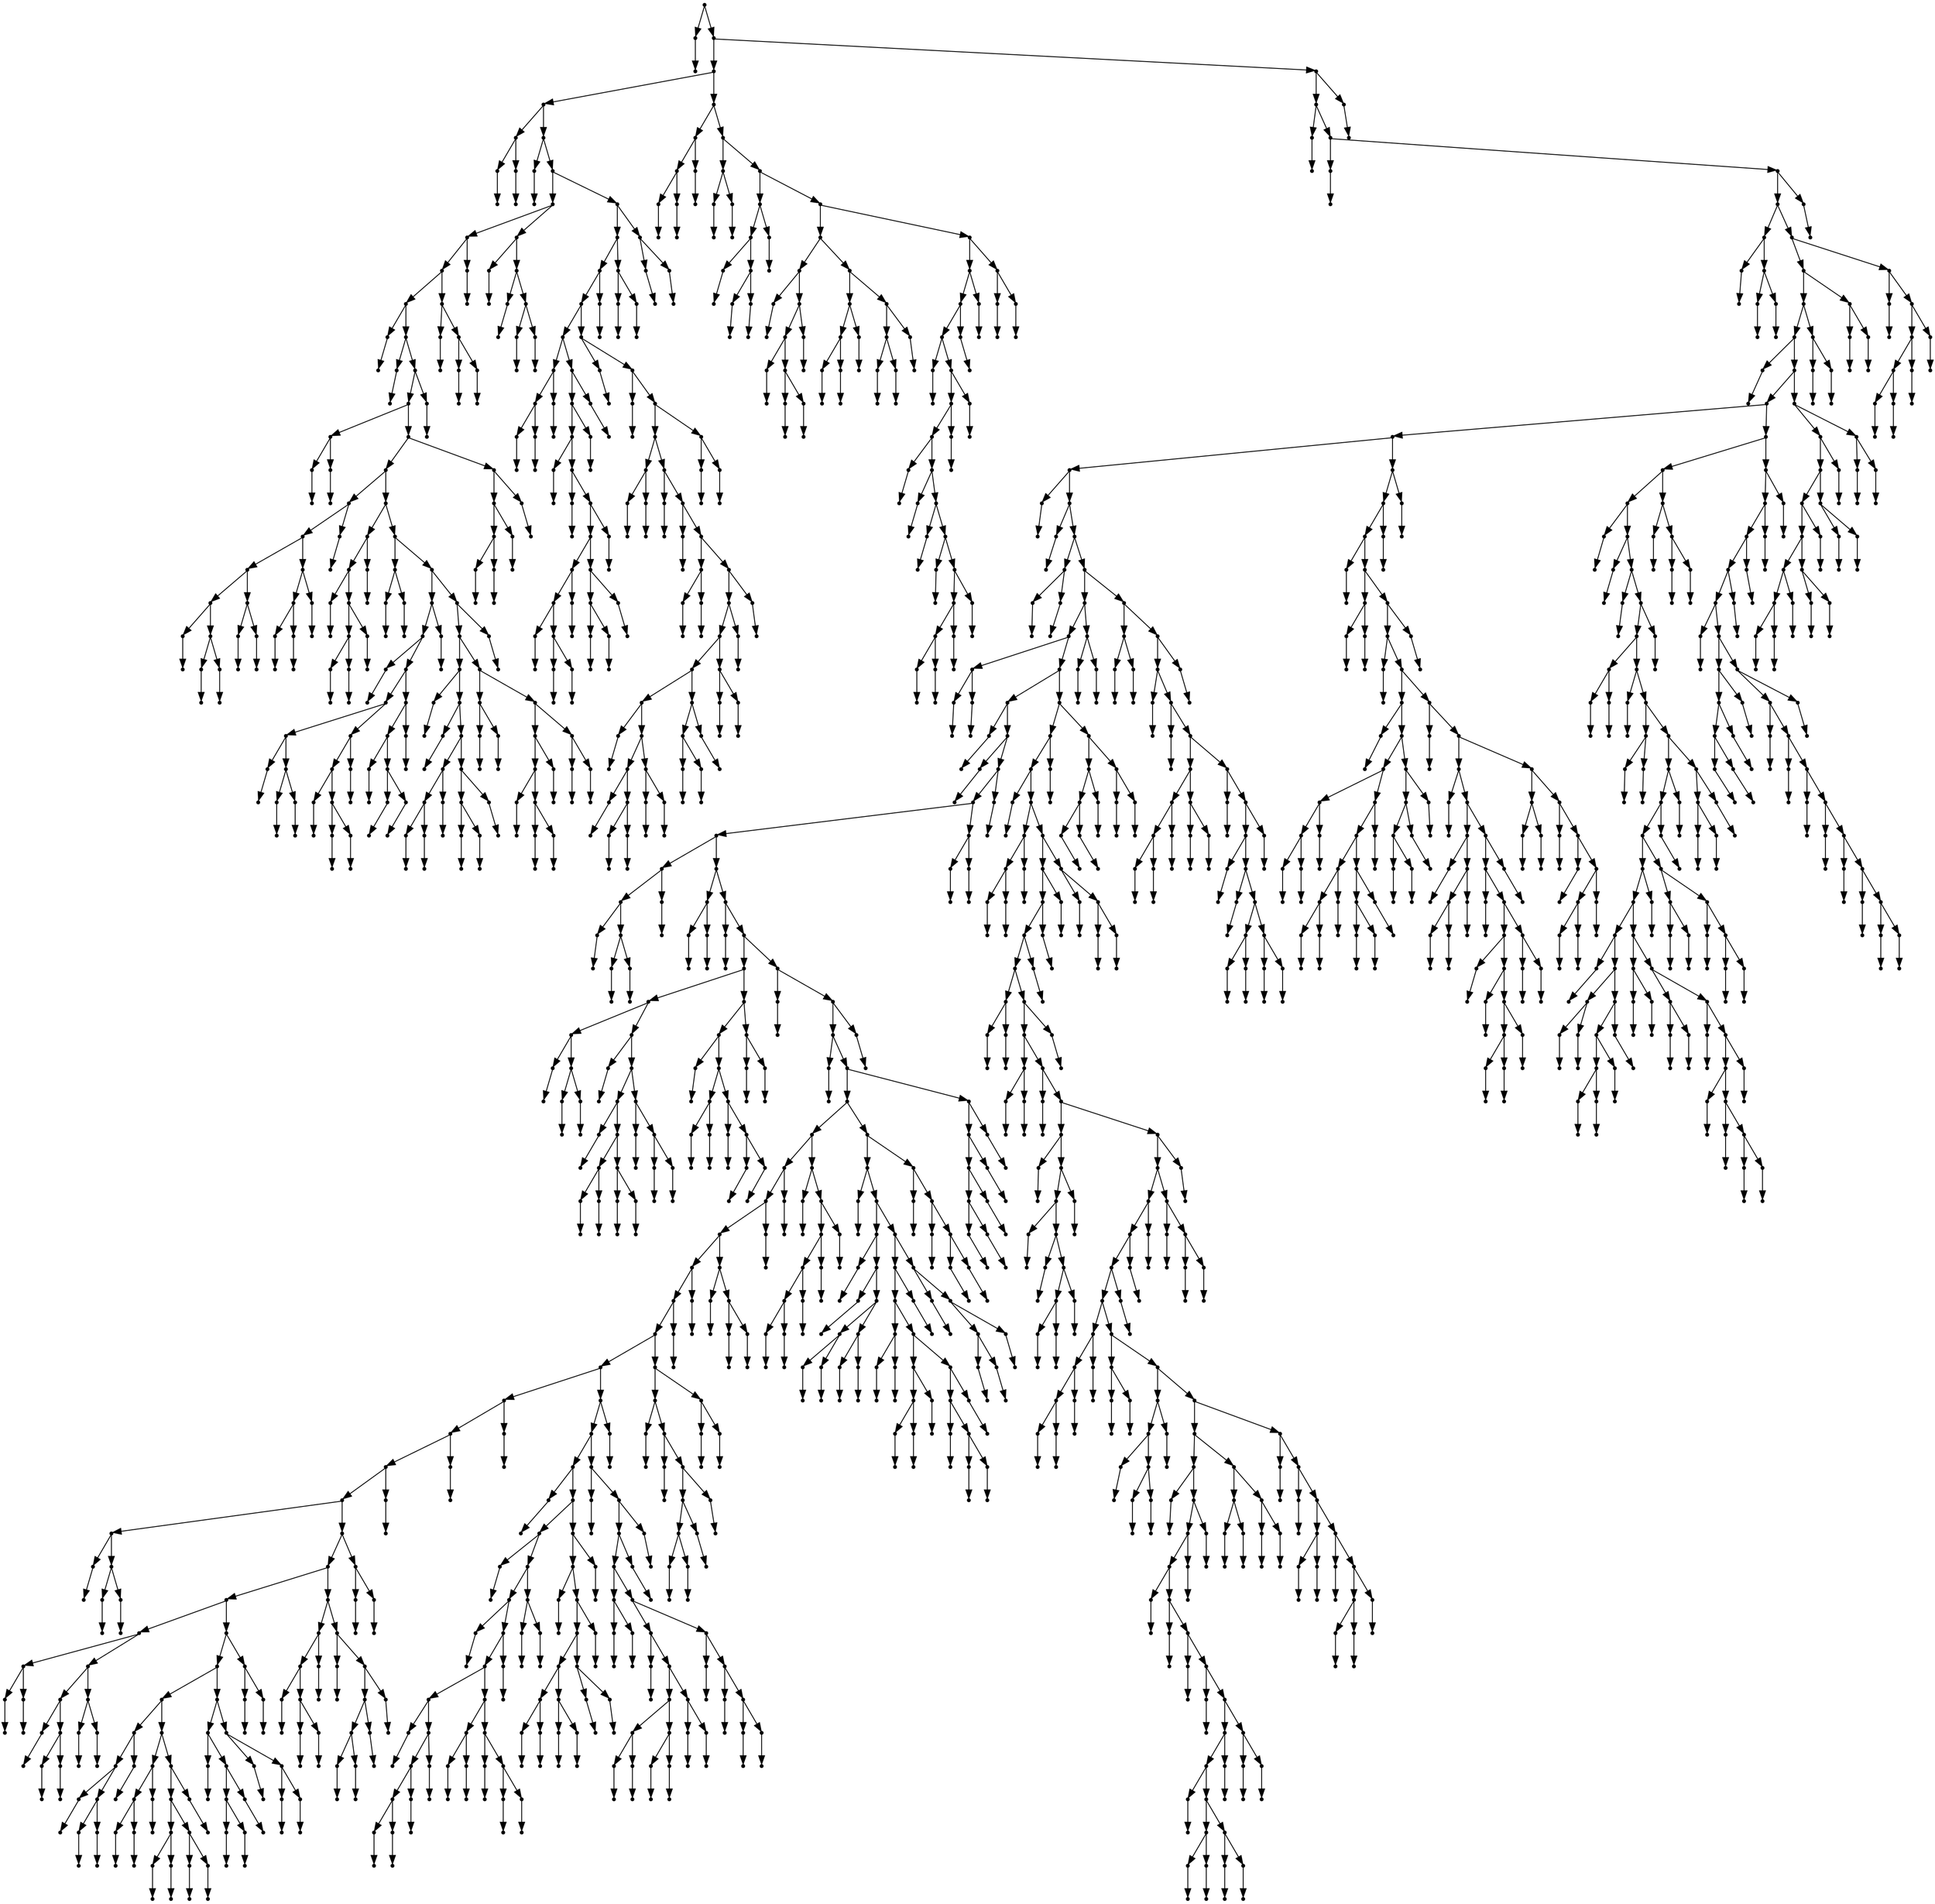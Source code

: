 digraph {
  1639 [shape=point];
  1 [shape=point];
  0 [shape=point];
  1638 [shape=point];
  432 [shape=point];
  327 [shape=point];
  6 [shape=point];
  3 [shape=point];
  2 [shape=point];
  5 [shape=point];
  4 [shape=point];
  326 [shape=point];
  8 [shape=point];
  7 [shape=point];
  325 [shape=point];
  196 [shape=point];
  184 [shape=point];
  181 [shape=point];
  172 [shape=point];
  10 [shape=point];
  9 [shape=point];
  171 [shape=point];
  12 [shape=point];
  11 [shape=point];
  170 [shape=point];
  167 [shape=point];
  17 [shape=point];
  14 [shape=point];
  13 [shape=point];
  16 [shape=point];
  15 [shape=point];
  166 [shape=point];
  154 [shape=point];
  43 [shape=point];
  40 [shape=point];
  31 [shape=point];
  25 [shape=point];
  19 [shape=point];
  18 [shape=point];
  24 [shape=point];
  21 [shape=point];
  20 [shape=point];
  23 [shape=point];
  22 [shape=point];
  30 [shape=point];
  27 [shape=point];
  26 [shape=point];
  29 [shape=point];
  28 [shape=point];
  39 [shape=point];
  36 [shape=point];
  33 [shape=point];
  32 [shape=point];
  35 [shape=point];
  34 [shape=point];
  38 [shape=point];
  37 [shape=point];
  42 [shape=point];
  41 [shape=point];
  153 [shape=point];
  57 [shape=point];
  54 [shape=point];
  45 [shape=point];
  44 [shape=point];
  53 [shape=point];
  50 [shape=point];
  47 [shape=point];
  46 [shape=point];
  49 [shape=point];
  48 [shape=point];
  52 [shape=point];
  51 [shape=point];
  56 [shape=point];
  55 [shape=point];
  152 [shape=point];
  62 [shape=point];
  59 [shape=point];
  58 [shape=point];
  61 [shape=point];
  60 [shape=point];
  151 [shape=point];
  100 [shape=point];
  97 [shape=point];
  64 [shape=point];
  63 [shape=point];
  96 [shape=point];
  84 [shape=point];
  72 [shape=point];
  66 [shape=point];
  65 [shape=point];
  71 [shape=point];
  68 [shape=point];
  67 [shape=point];
  70 [shape=point];
  69 [shape=point];
  83 [shape=point];
  80 [shape=point];
  74 [shape=point];
  73 [shape=point];
  79 [shape=point];
  76 [shape=point];
  75 [shape=point];
  78 [shape=point];
  77 [shape=point];
  82 [shape=point];
  81 [shape=point];
  95 [shape=point];
  92 [shape=point];
  86 [shape=point];
  85 [shape=point];
  91 [shape=point];
  88 [shape=point];
  87 [shape=point];
  90 [shape=point];
  89 [shape=point];
  94 [shape=point];
  93 [shape=point];
  99 [shape=point];
  98 [shape=point];
  150 [shape=point];
  147 [shape=point];
  123 [shape=point];
  102 [shape=point];
  101 [shape=point];
  122 [shape=point];
  104 [shape=point];
  103 [shape=point];
  121 [shape=point];
  112 [shape=point];
  109 [shape=point];
  106 [shape=point];
  105 [shape=point];
  108 [shape=point];
  107 [shape=point];
  111 [shape=point];
  110 [shape=point];
  120 [shape=point];
  117 [shape=point];
  114 [shape=point];
  113 [shape=point];
  116 [shape=point];
  115 [shape=point];
  119 [shape=point];
  118 [shape=point];
  146 [shape=point];
  128 [shape=point];
  125 [shape=point];
  124 [shape=point];
  127 [shape=point];
  126 [shape=point];
  145 [shape=point];
  139 [shape=point];
  136 [shape=point];
  130 [shape=point];
  129 [shape=point];
  135 [shape=point];
  132 [shape=point];
  131 [shape=point];
  134 [shape=point];
  133 [shape=point];
  138 [shape=point];
  137 [shape=point];
  144 [shape=point];
  141 [shape=point];
  140 [shape=point];
  143 [shape=point];
  142 [shape=point];
  149 [shape=point];
  148 [shape=point];
  165 [shape=point];
  162 [shape=point];
  159 [shape=point];
  156 [shape=point];
  155 [shape=point];
  158 [shape=point];
  157 [shape=point];
  161 [shape=point];
  160 [shape=point];
  164 [shape=point];
  163 [shape=point];
  169 [shape=point];
  168 [shape=point];
  180 [shape=point];
  174 [shape=point];
  173 [shape=point];
  179 [shape=point];
  176 [shape=point];
  175 [shape=point];
  178 [shape=point];
  177 [shape=point];
  183 [shape=point];
  182 [shape=point];
  195 [shape=point];
  186 [shape=point];
  185 [shape=point];
  194 [shape=point];
  188 [shape=point];
  187 [shape=point];
  193 [shape=point];
  190 [shape=point];
  189 [shape=point];
  192 [shape=point];
  191 [shape=point];
  324 [shape=point];
  318 [shape=point];
  312 [shape=point];
  309 [shape=point];
  240 [shape=point];
  204 [shape=point];
  201 [shape=point];
  198 [shape=point];
  197 [shape=point];
  200 [shape=point];
  199 [shape=point];
  203 [shape=point];
  202 [shape=point];
  239 [shape=point];
  236 [shape=point];
  233 [shape=point];
  206 [shape=point];
  205 [shape=point];
  232 [shape=point];
  208 [shape=point];
  207 [shape=point];
  231 [shape=point];
  228 [shape=point];
  219 [shape=point];
  216 [shape=point];
  210 [shape=point];
  209 [shape=point];
  215 [shape=point];
  212 [shape=point];
  211 [shape=point];
  214 [shape=point];
  213 [shape=point];
  218 [shape=point];
  217 [shape=point];
  227 [shape=point];
  224 [shape=point];
  221 [shape=point];
  220 [shape=point];
  223 [shape=point];
  222 [shape=point];
  226 [shape=point];
  225 [shape=point];
  230 [shape=point];
  229 [shape=point];
  235 [shape=point];
  234 [shape=point];
  238 [shape=point];
  237 [shape=point];
  308 [shape=point];
  242 [shape=point];
  241 [shape=point];
  307 [shape=point];
  244 [shape=point];
  243 [shape=point];
  306 [shape=point];
  300 [shape=point];
  249 [shape=point];
  246 [shape=point];
  245 [shape=point];
  248 [shape=point];
  247 [shape=point];
  299 [shape=point];
  251 [shape=point];
  250 [shape=point];
  298 [shape=point];
  253 [shape=point];
  252 [shape=point];
  297 [shape=point];
  258 [shape=point];
  255 [shape=point];
  254 [shape=point];
  257 [shape=point];
  256 [shape=point];
  296 [shape=point];
  293 [shape=point];
  290 [shape=point];
  284 [shape=point];
  275 [shape=point];
  260 [shape=point];
  259 [shape=point];
  274 [shape=point];
  268 [shape=point];
  262 [shape=point];
  261 [shape=point];
  267 [shape=point];
  264 [shape=point];
  263 [shape=point];
  266 [shape=point];
  265 [shape=point];
  273 [shape=point];
  270 [shape=point];
  269 [shape=point];
  272 [shape=point];
  271 [shape=point];
  283 [shape=point];
  280 [shape=point];
  277 [shape=point];
  276 [shape=point];
  279 [shape=point];
  278 [shape=point];
  282 [shape=point];
  281 [shape=point];
  289 [shape=point];
  286 [shape=point];
  285 [shape=point];
  288 [shape=point];
  287 [shape=point];
  292 [shape=point];
  291 [shape=point];
  295 [shape=point];
  294 [shape=point];
  305 [shape=point];
  302 [shape=point];
  301 [shape=point];
  304 [shape=point];
  303 [shape=point];
  311 [shape=point];
  310 [shape=point];
  317 [shape=point];
  314 [shape=point];
  313 [shape=point];
  316 [shape=point];
  315 [shape=point];
  323 [shape=point];
  320 [shape=point];
  319 [shape=point];
  322 [shape=point];
  321 [shape=point];
  431 [shape=point];
  335 [shape=point];
  332 [shape=point];
  329 [shape=point];
  328 [shape=point];
  331 [shape=point];
  330 [shape=point];
  334 [shape=point];
  333 [shape=point];
  430 [shape=point];
  340 [shape=point];
  337 [shape=point];
  336 [shape=point];
  339 [shape=point];
  338 [shape=point];
  429 [shape=point];
  351 [shape=point];
  348 [shape=point];
  342 [shape=point];
  341 [shape=point];
  347 [shape=point];
  344 [shape=point];
  343 [shape=point];
  346 [shape=point];
  345 [shape=point];
  350 [shape=point];
  349 [shape=point];
  428 [shape=point];
  383 [shape=point];
  365 [shape=point];
  353 [shape=point];
  352 [shape=point];
  364 [shape=point];
  361 [shape=point];
  355 [shape=point];
  354 [shape=point];
  360 [shape=point];
  357 [shape=point];
  356 [shape=point];
  359 [shape=point];
  358 [shape=point];
  363 [shape=point];
  362 [shape=point];
  382 [shape=point];
  373 [shape=point];
  370 [shape=point];
  367 [shape=point];
  366 [shape=point];
  369 [shape=point];
  368 [shape=point];
  372 [shape=point];
  371 [shape=point];
  381 [shape=point];
  378 [shape=point];
  375 [shape=point];
  374 [shape=point];
  377 [shape=point];
  376 [shape=point];
  380 [shape=point];
  379 [shape=point];
  427 [shape=point];
  421 [shape=point];
  418 [shape=point];
  415 [shape=point];
  385 [shape=point];
  384 [shape=point];
  414 [shape=point];
  411 [shape=point];
  408 [shape=point];
  387 [shape=point];
  386 [shape=point];
  407 [shape=point];
  389 [shape=point];
  388 [shape=point];
  406 [shape=point];
  391 [shape=point];
  390 [shape=point];
  405 [shape=point];
  393 [shape=point];
  392 [shape=point];
  404 [shape=point];
  401 [shape=point];
  398 [shape=point];
  395 [shape=point];
  394 [shape=point];
  397 [shape=point];
  396 [shape=point];
  400 [shape=point];
  399 [shape=point];
  403 [shape=point];
  402 [shape=point];
  410 [shape=point];
  409 [shape=point];
  413 [shape=point];
  412 [shape=point];
  417 [shape=point];
  416 [shape=point];
  420 [shape=point];
  419 [shape=point];
  426 [shape=point];
  423 [shape=point];
  422 [shape=point];
  425 [shape=point];
  424 [shape=point];
  1637 [shape=point];
  1634 [shape=point];
  434 [shape=point];
  433 [shape=point];
  1633 [shape=point];
  436 [shape=point];
  435 [shape=point];
  1632 [shape=point];
  1629 [shape=point];
  444 [shape=point];
  438 [shape=point];
  437 [shape=point];
  443 [shape=point];
  440 [shape=point];
  439 [shape=point];
  442 [shape=point];
  441 [shape=point];
  1628 [shape=point];
  1613 [shape=point];
  1607 [shape=point];
  1601 [shape=point];
  446 [shape=point];
  445 [shape=point];
  1600 [shape=point];
  1567 [shape=point];
  1393 [shape=point];
  1261 [shape=point];
  448 [shape=point];
  447 [shape=point];
  1260 [shape=point];
  450 [shape=point];
  449 [shape=point];
  1259 [shape=point];
  455 [shape=point];
  452 [shape=point];
  451 [shape=point];
  454 [shape=point];
  453 [shape=point];
  1258 [shape=point];
  1204 [shape=point];
  1198 [shape=point];
  460 [shape=point];
  457 [shape=point];
  456 [shape=point];
  459 [shape=point];
  458 [shape=point];
  1197 [shape=point];
  978 [shape=point];
  462 [shape=point];
  461 [shape=point];
  977 [shape=point];
  464 [shape=point];
  463 [shape=point];
  976 [shape=point];
  973 [shape=point];
  967 [shape=point];
  475 [shape=point];
  472 [shape=point];
  466 [shape=point];
  465 [shape=point];
  471 [shape=point];
  468 [shape=point];
  467 [shape=point];
  470 [shape=point];
  469 [shape=point];
  474 [shape=point];
  473 [shape=point];
  966 [shape=point];
  480 [shape=point];
  477 [shape=point];
  476 [shape=point];
  479 [shape=point];
  478 [shape=point];
  965 [shape=point];
  482 [shape=point];
  481 [shape=point];
  964 [shape=point];
  541 [shape=point];
  517 [shape=point];
  490 [shape=point];
  484 [shape=point];
  483 [shape=point];
  489 [shape=point];
  486 [shape=point];
  485 [shape=point];
  488 [shape=point];
  487 [shape=point];
  516 [shape=point];
  492 [shape=point];
  491 [shape=point];
  515 [shape=point];
  506 [shape=point];
  494 [shape=point];
  493 [shape=point];
  505 [shape=point];
  499 [shape=point];
  496 [shape=point];
  495 [shape=point];
  498 [shape=point];
  497 [shape=point];
  504 [shape=point];
  501 [shape=point];
  500 [shape=point];
  503 [shape=point];
  502 [shape=point];
  514 [shape=point];
  508 [shape=point];
  507 [shape=point];
  513 [shape=point];
  510 [shape=point];
  509 [shape=point];
  512 [shape=point];
  511 [shape=point];
  540 [shape=point];
  534 [shape=point];
  519 [shape=point];
  518 [shape=point];
  533 [shape=point];
  524 [shape=point];
  521 [shape=point];
  520 [shape=point];
  523 [shape=point];
  522 [shape=point];
  532 [shape=point];
  526 [shape=point];
  525 [shape=point];
  531 [shape=point];
  528 [shape=point];
  527 [shape=point];
  530 [shape=point];
  529 [shape=point];
  539 [shape=point];
  536 [shape=point];
  535 [shape=point];
  538 [shape=point];
  537 [shape=point];
  963 [shape=point];
  543 [shape=point];
  542 [shape=point];
  962 [shape=point];
  959 [shape=point];
  545 [shape=point];
  544 [shape=point];
  958 [shape=point];
  943 [shape=point];
  868 [shape=point];
  850 [shape=point];
  847 [shape=point];
  844 [shape=point];
  835 [shape=point];
  832 [shape=point];
  829 [shape=point];
  805 [shape=point];
  679 [shape=point];
  676 [shape=point];
  673 [shape=point];
  670 [shape=point];
  553 [shape=point];
  547 [shape=point];
  546 [shape=point];
  552 [shape=point];
  549 [shape=point];
  548 [shape=point];
  551 [shape=point];
  550 [shape=point];
  669 [shape=point];
  663 [shape=point];
  636 [shape=point];
  573 [shape=point];
  558 [shape=point];
  555 [shape=point];
  554 [shape=point];
  557 [shape=point];
  556 [shape=point];
  572 [shape=point];
  566 [shape=point];
  560 [shape=point];
  559 [shape=point];
  565 [shape=point];
  562 [shape=point];
  561 [shape=point];
  564 [shape=point];
  563 [shape=point];
  571 [shape=point];
  568 [shape=point];
  567 [shape=point];
  570 [shape=point];
  569 [shape=point];
  635 [shape=point];
  629 [shape=point];
  608 [shape=point];
  584 [shape=point];
  581 [shape=point];
  575 [shape=point];
  574 [shape=point];
  580 [shape=point];
  577 [shape=point];
  576 [shape=point];
  579 [shape=point];
  578 [shape=point];
  583 [shape=point];
  582 [shape=point];
  607 [shape=point];
  592 [shape=point];
  589 [shape=point];
  586 [shape=point];
  585 [shape=point];
  588 [shape=point];
  587 [shape=point];
  591 [shape=point];
  590 [shape=point];
  606 [shape=point];
  603 [shape=point];
  597 [shape=point];
  594 [shape=point];
  593 [shape=point];
  596 [shape=point];
  595 [shape=point];
  602 [shape=point];
  599 [shape=point];
  598 [shape=point];
  601 [shape=point];
  600 [shape=point];
  605 [shape=point];
  604 [shape=point];
  628 [shape=point];
  619 [shape=point];
  610 [shape=point];
  609 [shape=point];
  618 [shape=point];
  615 [shape=point];
  612 [shape=point];
  611 [shape=point];
  614 [shape=point];
  613 [shape=point];
  617 [shape=point];
  616 [shape=point];
  627 [shape=point];
  621 [shape=point];
  620 [shape=point];
  626 [shape=point];
  623 [shape=point];
  622 [shape=point];
  625 [shape=point];
  624 [shape=point];
  634 [shape=point];
  631 [shape=point];
  630 [shape=point];
  633 [shape=point];
  632 [shape=point];
  662 [shape=point];
  647 [shape=point];
  644 [shape=point];
  638 [shape=point];
  637 [shape=point];
  643 [shape=point];
  640 [shape=point];
  639 [shape=point];
  642 [shape=point];
  641 [shape=point];
  646 [shape=point];
  645 [shape=point];
  661 [shape=point];
  649 [shape=point];
  648 [shape=point];
  660 [shape=point];
  657 [shape=point];
  654 [shape=point];
  651 [shape=point];
  650 [shape=point];
  653 [shape=point];
  652 [shape=point];
  656 [shape=point];
  655 [shape=point];
  659 [shape=point];
  658 [shape=point];
  668 [shape=point];
  665 [shape=point];
  664 [shape=point];
  667 [shape=point];
  666 [shape=point];
  672 [shape=point];
  671 [shape=point];
  675 [shape=point];
  674 [shape=point];
  678 [shape=point];
  677 [shape=point];
  804 [shape=point];
  801 [shape=point];
  753 [shape=point];
  681 [shape=point];
  680 [shape=point];
  752 [shape=point];
  725 [shape=point];
  683 [shape=point];
  682 [shape=point];
  724 [shape=point];
  718 [shape=point];
  685 [shape=point];
  684 [shape=point];
  717 [shape=point];
  714 [shape=point];
  699 [shape=point];
  687 [shape=point];
  686 [shape=point];
  698 [shape=point];
  695 [shape=point];
  692 [shape=point];
  689 [shape=point];
  688 [shape=point];
  691 [shape=point];
  690 [shape=point];
  694 [shape=point];
  693 [shape=point];
  697 [shape=point];
  696 [shape=point];
  713 [shape=point];
  704 [shape=point];
  701 [shape=point];
  700 [shape=point];
  703 [shape=point];
  702 [shape=point];
  712 [shape=point];
  706 [shape=point];
  705 [shape=point];
  711 [shape=point];
  708 [shape=point];
  707 [shape=point];
  710 [shape=point];
  709 [shape=point];
  716 [shape=point];
  715 [shape=point];
  723 [shape=point];
  720 [shape=point];
  719 [shape=point];
  722 [shape=point];
  721 [shape=point];
  751 [shape=point];
  748 [shape=point];
  727 [shape=point];
  726 [shape=point];
  747 [shape=point];
  744 [shape=point];
  738 [shape=point];
  732 [shape=point];
  729 [shape=point];
  728 [shape=point];
  731 [shape=point];
  730 [shape=point];
  737 [shape=point];
  734 [shape=point];
  733 [shape=point];
  736 [shape=point];
  735 [shape=point];
  743 [shape=point];
  740 [shape=point];
  739 [shape=point];
  742 [shape=point];
  741 [shape=point];
  746 [shape=point];
  745 [shape=point];
  750 [shape=point];
  749 [shape=point];
  800 [shape=point];
  755 [shape=point];
  754 [shape=point];
  799 [shape=point];
  796 [shape=point];
  793 [shape=point];
  760 [shape=point];
  757 [shape=point];
  756 [shape=point];
  759 [shape=point];
  758 [shape=point];
  792 [shape=point];
  780 [shape=point];
  762 [shape=point];
  761 [shape=point];
  779 [shape=point];
  773 [shape=point];
  767 [shape=point];
  764 [shape=point];
  763 [shape=point];
  766 [shape=point];
  765 [shape=point];
  772 [shape=point];
  769 [shape=point];
  768 [shape=point];
  771 [shape=point];
  770 [shape=point];
  778 [shape=point];
  775 [shape=point];
  774 [shape=point];
  777 [shape=point];
  776 [shape=point];
  791 [shape=point];
  782 [shape=point];
  781 [shape=point];
  790 [shape=point];
  784 [shape=point];
  783 [shape=point];
  789 [shape=point];
  786 [shape=point];
  785 [shape=point];
  788 [shape=point];
  787 [shape=point];
  795 [shape=point];
  794 [shape=point];
  798 [shape=point];
  797 [shape=point];
  803 [shape=point];
  802 [shape=point];
  828 [shape=point];
  822 [shape=point];
  807 [shape=point];
  806 [shape=point];
  821 [shape=point];
  809 [shape=point];
  808 [shape=point];
  820 [shape=point];
  817 [shape=point];
  814 [shape=point];
  811 [shape=point];
  810 [shape=point];
  813 [shape=point];
  812 [shape=point];
  816 [shape=point];
  815 [shape=point];
  819 [shape=point];
  818 [shape=point];
  827 [shape=point];
  824 [shape=point];
  823 [shape=point];
  826 [shape=point];
  825 [shape=point];
  831 [shape=point];
  830 [shape=point];
  834 [shape=point];
  833 [shape=point];
  843 [shape=point];
  837 [shape=point];
  836 [shape=point];
  842 [shape=point];
  839 [shape=point];
  838 [shape=point];
  841 [shape=point];
  840 [shape=point];
  846 [shape=point];
  845 [shape=point];
  849 [shape=point];
  848 [shape=point];
  867 [shape=point];
  852 [shape=point];
  851 [shape=point];
  866 [shape=point];
  863 [shape=point];
  860 [shape=point];
  857 [shape=point];
  854 [shape=point];
  853 [shape=point];
  856 [shape=point];
  855 [shape=point];
  859 [shape=point];
  858 [shape=point];
  862 [shape=point];
  861 [shape=point];
  865 [shape=point];
  864 [shape=point];
  942 [shape=point];
  930 [shape=point];
  870 [shape=point];
  869 [shape=point];
  929 [shape=point];
  887 [shape=point];
  872 [shape=point];
  871 [shape=point];
  886 [shape=point];
  874 [shape=point];
  873 [shape=point];
  885 [shape=point];
  879 [shape=point];
  876 [shape=point];
  875 [shape=point];
  878 [shape=point];
  877 [shape=point];
  884 [shape=point];
  881 [shape=point];
  880 [shape=point];
  883 [shape=point];
  882 [shape=point];
  928 [shape=point];
  916 [shape=point];
  913 [shape=point];
  892 [shape=point];
  889 [shape=point];
  888 [shape=point];
  891 [shape=point];
  890 [shape=point];
  912 [shape=point];
  900 [shape=point];
  897 [shape=point];
  894 [shape=point];
  893 [shape=point];
  896 [shape=point];
  895 [shape=point];
  899 [shape=point];
  898 [shape=point];
  911 [shape=point];
  908 [shape=point];
  902 [shape=point];
  901 [shape=point];
  907 [shape=point];
  904 [shape=point];
  903 [shape=point];
  906 [shape=point];
  905 [shape=point];
  910 [shape=point];
  909 [shape=point];
  915 [shape=point];
  914 [shape=point];
  927 [shape=point];
  918 [shape=point];
  917 [shape=point];
  926 [shape=point];
  923 [shape=point];
  920 [shape=point];
  919 [shape=point];
  922 [shape=point];
  921 [shape=point];
  925 [shape=point];
  924 [shape=point];
  941 [shape=point];
  932 [shape=point];
  931 [shape=point];
  940 [shape=point];
  934 [shape=point];
  933 [shape=point];
  939 [shape=point];
  936 [shape=point];
  935 [shape=point];
  938 [shape=point];
  937 [shape=point];
  957 [shape=point];
  954 [shape=point];
  951 [shape=point];
  948 [shape=point];
  945 [shape=point];
  944 [shape=point];
  947 [shape=point];
  946 [shape=point];
  950 [shape=point];
  949 [shape=point];
  953 [shape=point];
  952 [shape=point];
  956 [shape=point];
  955 [shape=point];
  961 [shape=point];
  960 [shape=point];
  972 [shape=point];
  969 [shape=point];
  968 [shape=point];
  971 [shape=point];
  970 [shape=point];
  975 [shape=point];
  974 [shape=point];
  1196 [shape=point];
  1181 [shape=point];
  1178 [shape=point];
  980 [shape=point];
  979 [shape=point];
  1177 [shape=point];
  988 [shape=point];
  985 [shape=point];
  982 [shape=point];
  981 [shape=point];
  984 [shape=point];
  983 [shape=point];
  987 [shape=point];
  986 [shape=point];
  1176 [shape=point];
  1167 [shape=point];
  1164 [shape=point];
  1161 [shape=point];
  1158 [shape=point];
  993 [shape=point];
  990 [shape=point];
  989 [shape=point];
  992 [shape=point];
  991 [shape=point];
  1157 [shape=point];
  1154 [shape=point];
  998 [shape=point];
  995 [shape=point];
  994 [shape=point];
  997 [shape=point];
  996 [shape=point];
  1153 [shape=point];
  1000 [shape=point];
  999 [shape=point];
  1152 [shape=point];
  1020 [shape=point];
  1002 [shape=point];
  1001 [shape=point];
  1019 [shape=point];
  1016 [shape=point];
  1004 [shape=point];
  1003 [shape=point];
  1015 [shape=point];
  1006 [shape=point];
  1005 [shape=point];
  1014 [shape=point];
  1011 [shape=point];
  1008 [shape=point];
  1007 [shape=point];
  1010 [shape=point];
  1009 [shape=point];
  1013 [shape=point];
  1012 [shape=point];
  1018 [shape=point];
  1017 [shape=point];
  1151 [shape=point];
  1148 [shape=point];
  1139 [shape=point];
  1136 [shape=point];
  1133 [shape=point];
  1130 [shape=point];
  1031 [shape=point];
  1028 [shape=point];
  1025 [shape=point];
  1022 [shape=point];
  1021 [shape=point];
  1024 [shape=point];
  1023 [shape=point];
  1027 [shape=point];
  1026 [shape=point];
  1030 [shape=point];
  1029 [shape=point];
  1129 [shape=point];
  1036 [shape=point];
  1033 [shape=point];
  1032 [shape=point];
  1035 [shape=point];
  1034 [shape=point];
  1128 [shape=point];
  1047 [shape=point];
  1044 [shape=point];
  1038 [shape=point];
  1037 [shape=point];
  1043 [shape=point];
  1040 [shape=point];
  1039 [shape=point];
  1042 [shape=point];
  1041 [shape=point];
  1046 [shape=point];
  1045 [shape=point];
  1127 [shape=point];
  1103 [shape=point];
  1091 [shape=point];
  1049 [shape=point];
  1048 [shape=point];
  1090 [shape=point];
  1087 [shape=point];
  1084 [shape=point];
  1051 [shape=point];
  1050 [shape=point];
  1083 [shape=point];
  1053 [shape=point];
  1052 [shape=point];
  1082 [shape=point];
  1055 [shape=point];
  1054 [shape=point];
  1081 [shape=point];
  1057 [shape=point];
  1056 [shape=point];
  1080 [shape=point];
  1074 [shape=point];
  1071 [shape=point];
  1059 [shape=point];
  1058 [shape=point];
  1070 [shape=point];
  1064 [shape=point];
  1061 [shape=point];
  1060 [shape=point];
  1063 [shape=point];
  1062 [shape=point];
  1069 [shape=point];
  1066 [shape=point];
  1065 [shape=point];
  1068 [shape=point];
  1067 [shape=point];
  1073 [shape=point];
  1072 [shape=point];
  1079 [shape=point];
  1076 [shape=point];
  1075 [shape=point];
  1078 [shape=point];
  1077 [shape=point];
  1086 [shape=point];
  1085 [shape=point];
  1089 [shape=point];
  1088 [shape=point];
  1102 [shape=point];
  1096 [shape=point];
  1093 [shape=point];
  1092 [shape=point];
  1095 [shape=point];
  1094 [shape=point];
  1101 [shape=point];
  1098 [shape=point];
  1097 [shape=point];
  1100 [shape=point];
  1099 [shape=point];
  1126 [shape=point];
  1105 [shape=point];
  1104 [shape=point];
  1125 [shape=point];
  1107 [shape=point];
  1106 [shape=point];
  1124 [shape=point];
  1112 [shape=point];
  1109 [shape=point];
  1108 [shape=point];
  1111 [shape=point];
  1110 [shape=point];
  1123 [shape=point];
  1114 [shape=point];
  1113 [shape=point];
  1122 [shape=point];
  1119 [shape=point];
  1116 [shape=point];
  1115 [shape=point];
  1118 [shape=point];
  1117 [shape=point];
  1121 [shape=point];
  1120 [shape=point];
  1132 [shape=point];
  1131 [shape=point];
  1135 [shape=point];
  1134 [shape=point];
  1138 [shape=point];
  1137 [shape=point];
  1147 [shape=point];
  1141 [shape=point];
  1140 [shape=point];
  1146 [shape=point];
  1143 [shape=point];
  1142 [shape=point];
  1145 [shape=point];
  1144 [shape=point];
  1150 [shape=point];
  1149 [shape=point];
  1156 [shape=point];
  1155 [shape=point];
  1160 [shape=point];
  1159 [shape=point];
  1163 [shape=point];
  1162 [shape=point];
  1166 [shape=point];
  1165 [shape=point];
  1175 [shape=point];
  1169 [shape=point];
  1168 [shape=point];
  1174 [shape=point];
  1171 [shape=point];
  1170 [shape=point];
  1173 [shape=point];
  1172 [shape=point];
  1180 [shape=point];
  1179 [shape=point];
  1195 [shape=point];
  1189 [shape=point];
  1186 [shape=point];
  1183 [shape=point];
  1182 [shape=point];
  1185 [shape=point];
  1184 [shape=point];
  1188 [shape=point];
  1187 [shape=point];
  1194 [shape=point];
  1191 [shape=point];
  1190 [shape=point];
  1193 [shape=point];
  1192 [shape=point];
  1203 [shape=point];
  1200 [shape=point];
  1199 [shape=point];
  1202 [shape=point];
  1201 [shape=point];
  1257 [shape=point];
  1209 [shape=point];
  1206 [shape=point];
  1205 [shape=point];
  1208 [shape=point];
  1207 [shape=point];
  1256 [shape=point];
  1253 [shape=point];
  1211 [shape=point];
  1210 [shape=point];
  1252 [shape=point];
  1213 [shape=point];
  1212 [shape=point];
  1251 [shape=point];
  1227 [shape=point];
  1221 [shape=point];
  1218 [shape=point];
  1215 [shape=point];
  1214 [shape=point];
  1217 [shape=point];
  1216 [shape=point];
  1220 [shape=point];
  1219 [shape=point];
  1226 [shape=point];
  1223 [shape=point];
  1222 [shape=point];
  1225 [shape=point];
  1224 [shape=point];
  1250 [shape=point];
  1229 [shape=point];
  1228 [shape=point];
  1249 [shape=point];
  1246 [shape=point];
  1231 [shape=point];
  1230 [shape=point];
  1245 [shape=point];
  1233 [shape=point];
  1232 [shape=point];
  1244 [shape=point];
  1238 [shape=point];
  1235 [shape=point];
  1234 [shape=point];
  1237 [shape=point];
  1236 [shape=point];
  1243 [shape=point];
  1240 [shape=point];
  1239 [shape=point];
  1242 [shape=point];
  1241 [shape=point];
  1248 [shape=point];
  1247 [shape=point];
  1255 [shape=point];
  1254 [shape=point];
  1392 [shape=point];
  1389 [shape=point];
  1386 [shape=point];
  1263 [shape=point];
  1262 [shape=point];
  1385 [shape=point];
  1268 [shape=point];
  1265 [shape=point];
  1264 [shape=point];
  1267 [shape=point];
  1266 [shape=point];
  1384 [shape=point];
  1381 [shape=point];
  1270 [shape=point];
  1269 [shape=point];
  1380 [shape=point];
  1314 [shape=point];
  1272 [shape=point];
  1271 [shape=point];
  1313 [shape=point];
  1301 [shape=point];
  1280 [shape=point];
  1277 [shape=point];
  1274 [shape=point];
  1273 [shape=point];
  1276 [shape=point];
  1275 [shape=point];
  1279 [shape=point];
  1278 [shape=point];
  1300 [shape=point];
  1297 [shape=point];
  1288 [shape=point];
  1285 [shape=point];
  1282 [shape=point];
  1281 [shape=point];
  1284 [shape=point];
  1283 [shape=point];
  1287 [shape=point];
  1286 [shape=point];
  1296 [shape=point];
  1293 [shape=point];
  1290 [shape=point];
  1289 [shape=point];
  1292 [shape=point];
  1291 [shape=point];
  1295 [shape=point];
  1294 [shape=point];
  1299 [shape=point];
  1298 [shape=point];
  1312 [shape=point];
  1309 [shape=point];
  1306 [shape=point];
  1303 [shape=point];
  1302 [shape=point];
  1305 [shape=point];
  1304 [shape=point];
  1308 [shape=point];
  1307 [shape=point];
  1311 [shape=point];
  1310 [shape=point];
  1379 [shape=point];
  1316 [shape=point];
  1315 [shape=point];
  1378 [shape=point];
  1357 [shape=point];
  1318 [shape=point];
  1317 [shape=point];
  1356 [shape=point];
  1329 [shape=point];
  1320 [shape=point];
  1319 [shape=point];
  1328 [shape=point];
  1325 [shape=point];
  1322 [shape=point];
  1321 [shape=point];
  1324 [shape=point];
  1323 [shape=point];
  1327 [shape=point];
  1326 [shape=point];
  1355 [shape=point];
  1352 [shape=point];
  1331 [shape=point];
  1330 [shape=point];
  1351 [shape=point];
  1345 [shape=point];
  1333 [shape=point];
  1332 [shape=point];
  1344 [shape=point];
  1335 [shape=point];
  1334 [shape=point];
  1343 [shape=point];
  1340 [shape=point];
  1337 [shape=point];
  1336 [shape=point];
  1339 [shape=point];
  1338 [shape=point];
  1342 [shape=point];
  1341 [shape=point];
  1350 [shape=point];
  1347 [shape=point];
  1346 [shape=point];
  1349 [shape=point];
  1348 [shape=point];
  1354 [shape=point];
  1353 [shape=point];
  1377 [shape=point];
  1362 [shape=point];
  1359 [shape=point];
  1358 [shape=point];
  1361 [shape=point];
  1360 [shape=point];
  1376 [shape=point];
  1364 [shape=point];
  1363 [shape=point];
  1375 [shape=point];
  1366 [shape=point];
  1365 [shape=point];
  1374 [shape=point];
  1371 [shape=point];
  1368 [shape=point];
  1367 [shape=point];
  1370 [shape=point];
  1369 [shape=point];
  1373 [shape=point];
  1372 [shape=point];
  1383 [shape=point];
  1382 [shape=point];
  1388 [shape=point];
  1387 [shape=point];
  1391 [shape=point];
  1390 [shape=point];
  1566 [shape=point];
  1512 [shape=point];
  1503 [shape=point];
  1395 [shape=point];
  1394 [shape=point];
  1502 [shape=point];
  1397 [shape=point];
  1396 [shape=point];
  1501 [shape=point];
  1399 [shape=point];
  1398 [shape=point];
  1500 [shape=point];
  1497 [shape=point];
  1404 [shape=point];
  1401 [shape=point];
  1400 [shape=point];
  1403 [shape=point];
  1402 [shape=point];
  1496 [shape=point];
  1406 [shape=point];
  1405 [shape=point];
  1495 [shape=point];
  1411 [shape=point];
  1408 [shape=point];
  1407 [shape=point];
  1410 [shape=point];
  1409 [shape=point];
  1494 [shape=point];
  1485 [shape=point];
  1482 [shape=point];
  1479 [shape=point];
  1464 [shape=point];
  1461 [shape=point];
  1431 [shape=point];
  1413 [shape=point];
  1412 [shape=point];
  1430 [shape=point];
  1418 [shape=point];
  1415 [shape=point];
  1414 [shape=point];
  1417 [shape=point];
  1416 [shape=point];
  1429 [shape=point];
  1426 [shape=point];
  1423 [shape=point];
  1420 [shape=point];
  1419 [shape=point];
  1422 [shape=point];
  1421 [shape=point];
  1425 [shape=point];
  1424 [shape=point];
  1428 [shape=point];
  1427 [shape=point];
  1460 [shape=point];
  1436 [shape=point];
  1433 [shape=point];
  1432 [shape=point];
  1435 [shape=point];
  1434 [shape=point];
  1459 [shape=point];
  1441 [shape=point];
  1438 [shape=point];
  1437 [shape=point];
  1440 [shape=point];
  1439 [shape=point];
  1458 [shape=point];
  1443 [shape=point];
  1442 [shape=point];
  1457 [shape=point];
  1454 [shape=point];
  1445 [shape=point];
  1444 [shape=point];
  1453 [shape=point];
  1447 [shape=point];
  1446 [shape=point];
  1452 [shape=point];
  1449 [shape=point];
  1448 [shape=point];
  1451 [shape=point];
  1450 [shape=point];
  1456 [shape=point];
  1455 [shape=point];
  1463 [shape=point];
  1462 [shape=point];
  1478 [shape=point];
  1469 [shape=point];
  1466 [shape=point];
  1465 [shape=point];
  1468 [shape=point];
  1467 [shape=point];
  1477 [shape=point];
  1471 [shape=point];
  1470 [shape=point];
  1476 [shape=point];
  1473 [shape=point];
  1472 [shape=point];
  1475 [shape=point];
  1474 [shape=point];
  1481 [shape=point];
  1480 [shape=point];
  1484 [shape=point];
  1483 [shape=point];
  1493 [shape=point];
  1490 [shape=point];
  1487 [shape=point];
  1486 [shape=point];
  1489 [shape=point];
  1488 [shape=point];
  1492 [shape=point];
  1491 [shape=point];
  1499 [shape=point];
  1498 [shape=point];
  1511 [shape=point];
  1505 [shape=point];
  1504 [shape=point];
  1510 [shape=point];
  1507 [shape=point];
  1506 [shape=point];
  1509 [shape=point];
  1508 [shape=point];
  1565 [shape=point];
  1562 [shape=point];
  1559 [shape=point];
  1556 [shape=point];
  1553 [shape=point];
  1514 [shape=point];
  1513 [shape=point];
  1552 [shape=point];
  1525 [shape=point];
  1522 [shape=point];
  1519 [shape=point];
  1516 [shape=point];
  1515 [shape=point];
  1518 [shape=point];
  1517 [shape=point];
  1521 [shape=point];
  1520 [shape=point];
  1524 [shape=point];
  1523 [shape=point];
  1551 [shape=point];
  1548 [shape=point];
  1527 [shape=point];
  1526 [shape=point];
  1547 [shape=point];
  1529 [shape=point];
  1528 [shape=point];
  1546 [shape=point];
  1531 [shape=point];
  1530 [shape=point];
  1545 [shape=point];
  1533 [shape=point];
  1532 [shape=point];
  1544 [shape=point];
  1535 [shape=point];
  1534 [shape=point];
  1543 [shape=point];
  1537 [shape=point];
  1536 [shape=point];
  1542 [shape=point];
  1539 [shape=point];
  1538 [shape=point];
  1541 [shape=point];
  1540 [shape=point];
  1550 [shape=point];
  1549 [shape=point];
  1555 [shape=point];
  1554 [shape=point];
  1558 [shape=point];
  1557 [shape=point];
  1561 [shape=point];
  1560 [shape=point];
  1564 [shape=point];
  1563 [shape=point];
  1599 [shape=point];
  1593 [shape=point];
  1590 [shape=point];
  1584 [shape=point];
  1581 [shape=point];
  1575 [shape=point];
  1572 [shape=point];
  1569 [shape=point];
  1568 [shape=point];
  1571 [shape=point];
  1570 [shape=point];
  1574 [shape=point];
  1573 [shape=point];
  1580 [shape=point];
  1577 [shape=point];
  1576 [shape=point];
  1579 [shape=point];
  1578 [shape=point];
  1583 [shape=point];
  1582 [shape=point];
  1589 [shape=point];
  1586 [shape=point];
  1585 [shape=point];
  1588 [shape=point];
  1587 [shape=point];
  1592 [shape=point];
  1591 [shape=point];
  1598 [shape=point];
  1595 [shape=point];
  1594 [shape=point];
  1597 [shape=point];
  1596 [shape=point];
  1606 [shape=point];
  1603 [shape=point];
  1602 [shape=point];
  1605 [shape=point];
  1604 [shape=point];
  1612 [shape=point];
  1609 [shape=point];
  1608 [shape=point];
  1611 [shape=point];
  1610 [shape=point];
  1627 [shape=point];
  1615 [shape=point];
  1614 [shape=point];
  1626 [shape=point];
  1623 [shape=point];
  1620 [shape=point];
  1617 [shape=point];
  1616 [shape=point];
  1619 [shape=point];
  1618 [shape=point];
  1622 [shape=point];
  1621 [shape=point];
  1625 [shape=point];
  1624 [shape=point];
  1631 [shape=point];
  1630 [shape=point];
  1636 [shape=point];
  1635 [shape=point];
1639 -> 1;
1 -> 0;
1639 -> 1638;
1638 -> 432;
432 -> 327;
327 -> 6;
6 -> 3;
3 -> 2;
6 -> 5;
5 -> 4;
327 -> 326;
326 -> 8;
8 -> 7;
326 -> 325;
325 -> 196;
196 -> 184;
184 -> 181;
181 -> 172;
172 -> 10;
10 -> 9;
172 -> 171;
171 -> 12;
12 -> 11;
171 -> 170;
170 -> 167;
167 -> 17;
17 -> 14;
14 -> 13;
17 -> 16;
16 -> 15;
167 -> 166;
166 -> 154;
154 -> 43;
43 -> 40;
40 -> 31;
31 -> 25;
25 -> 19;
19 -> 18;
25 -> 24;
24 -> 21;
21 -> 20;
24 -> 23;
23 -> 22;
31 -> 30;
30 -> 27;
27 -> 26;
30 -> 29;
29 -> 28;
40 -> 39;
39 -> 36;
36 -> 33;
33 -> 32;
36 -> 35;
35 -> 34;
39 -> 38;
38 -> 37;
43 -> 42;
42 -> 41;
154 -> 153;
153 -> 57;
57 -> 54;
54 -> 45;
45 -> 44;
54 -> 53;
53 -> 50;
50 -> 47;
47 -> 46;
50 -> 49;
49 -> 48;
53 -> 52;
52 -> 51;
57 -> 56;
56 -> 55;
153 -> 152;
152 -> 62;
62 -> 59;
59 -> 58;
62 -> 61;
61 -> 60;
152 -> 151;
151 -> 100;
100 -> 97;
97 -> 64;
64 -> 63;
97 -> 96;
96 -> 84;
84 -> 72;
72 -> 66;
66 -> 65;
72 -> 71;
71 -> 68;
68 -> 67;
71 -> 70;
70 -> 69;
84 -> 83;
83 -> 80;
80 -> 74;
74 -> 73;
80 -> 79;
79 -> 76;
76 -> 75;
79 -> 78;
78 -> 77;
83 -> 82;
82 -> 81;
96 -> 95;
95 -> 92;
92 -> 86;
86 -> 85;
92 -> 91;
91 -> 88;
88 -> 87;
91 -> 90;
90 -> 89;
95 -> 94;
94 -> 93;
100 -> 99;
99 -> 98;
151 -> 150;
150 -> 147;
147 -> 123;
123 -> 102;
102 -> 101;
123 -> 122;
122 -> 104;
104 -> 103;
122 -> 121;
121 -> 112;
112 -> 109;
109 -> 106;
106 -> 105;
109 -> 108;
108 -> 107;
112 -> 111;
111 -> 110;
121 -> 120;
120 -> 117;
117 -> 114;
114 -> 113;
117 -> 116;
116 -> 115;
120 -> 119;
119 -> 118;
147 -> 146;
146 -> 128;
128 -> 125;
125 -> 124;
128 -> 127;
127 -> 126;
146 -> 145;
145 -> 139;
139 -> 136;
136 -> 130;
130 -> 129;
136 -> 135;
135 -> 132;
132 -> 131;
135 -> 134;
134 -> 133;
139 -> 138;
138 -> 137;
145 -> 144;
144 -> 141;
141 -> 140;
144 -> 143;
143 -> 142;
150 -> 149;
149 -> 148;
166 -> 165;
165 -> 162;
162 -> 159;
159 -> 156;
156 -> 155;
159 -> 158;
158 -> 157;
162 -> 161;
161 -> 160;
165 -> 164;
164 -> 163;
170 -> 169;
169 -> 168;
181 -> 180;
180 -> 174;
174 -> 173;
180 -> 179;
179 -> 176;
176 -> 175;
179 -> 178;
178 -> 177;
184 -> 183;
183 -> 182;
196 -> 195;
195 -> 186;
186 -> 185;
195 -> 194;
194 -> 188;
188 -> 187;
194 -> 193;
193 -> 190;
190 -> 189;
193 -> 192;
192 -> 191;
325 -> 324;
324 -> 318;
318 -> 312;
312 -> 309;
309 -> 240;
240 -> 204;
204 -> 201;
201 -> 198;
198 -> 197;
201 -> 200;
200 -> 199;
204 -> 203;
203 -> 202;
240 -> 239;
239 -> 236;
236 -> 233;
233 -> 206;
206 -> 205;
233 -> 232;
232 -> 208;
208 -> 207;
232 -> 231;
231 -> 228;
228 -> 219;
219 -> 216;
216 -> 210;
210 -> 209;
216 -> 215;
215 -> 212;
212 -> 211;
215 -> 214;
214 -> 213;
219 -> 218;
218 -> 217;
228 -> 227;
227 -> 224;
224 -> 221;
221 -> 220;
224 -> 223;
223 -> 222;
227 -> 226;
226 -> 225;
231 -> 230;
230 -> 229;
236 -> 235;
235 -> 234;
239 -> 238;
238 -> 237;
309 -> 308;
308 -> 242;
242 -> 241;
308 -> 307;
307 -> 244;
244 -> 243;
307 -> 306;
306 -> 300;
300 -> 249;
249 -> 246;
246 -> 245;
249 -> 248;
248 -> 247;
300 -> 299;
299 -> 251;
251 -> 250;
299 -> 298;
298 -> 253;
253 -> 252;
298 -> 297;
297 -> 258;
258 -> 255;
255 -> 254;
258 -> 257;
257 -> 256;
297 -> 296;
296 -> 293;
293 -> 290;
290 -> 284;
284 -> 275;
275 -> 260;
260 -> 259;
275 -> 274;
274 -> 268;
268 -> 262;
262 -> 261;
268 -> 267;
267 -> 264;
264 -> 263;
267 -> 266;
266 -> 265;
274 -> 273;
273 -> 270;
270 -> 269;
273 -> 272;
272 -> 271;
284 -> 283;
283 -> 280;
280 -> 277;
277 -> 276;
280 -> 279;
279 -> 278;
283 -> 282;
282 -> 281;
290 -> 289;
289 -> 286;
286 -> 285;
289 -> 288;
288 -> 287;
293 -> 292;
292 -> 291;
296 -> 295;
295 -> 294;
306 -> 305;
305 -> 302;
302 -> 301;
305 -> 304;
304 -> 303;
312 -> 311;
311 -> 310;
318 -> 317;
317 -> 314;
314 -> 313;
317 -> 316;
316 -> 315;
324 -> 323;
323 -> 320;
320 -> 319;
323 -> 322;
322 -> 321;
432 -> 431;
431 -> 335;
335 -> 332;
332 -> 329;
329 -> 328;
332 -> 331;
331 -> 330;
335 -> 334;
334 -> 333;
431 -> 430;
430 -> 340;
340 -> 337;
337 -> 336;
340 -> 339;
339 -> 338;
430 -> 429;
429 -> 351;
351 -> 348;
348 -> 342;
342 -> 341;
348 -> 347;
347 -> 344;
344 -> 343;
347 -> 346;
346 -> 345;
351 -> 350;
350 -> 349;
429 -> 428;
428 -> 383;
383 -> 365;
365 -> 353;
353 -> 352;
365 -> 364;
364 -> 361;
361 -> 355;
355 -> 354;
361 -> 360;
360 -> 357;
357 -> 356;
360 -> 359;
359 -> 358;
364 -> 363;
363 -> 362;
383 -> 382;
382 -> 373;
373 -> 370;
370 -> 367;
367 -> 366;
370 -> 369;
369 -> 368;
373 -> 372;
372 -> 371;
382 -> 381;
381 -> 378;
378 -> 375;
375 -> 374;
378 -> 377;
377 -> 376;
381 -> 380;
380 -> 379;
428 -> 427;
427 -> 421;
421 -> 418;
418 -> 415;
415 -> 385;
385 -> 384;
415 -> 414;
414 -> 411;
411 -> 408;
408 -> 387;
387 -> 386;
408 -> 407;
407 -> 389;
389 -> 388;
407 -> 406;
406 -> 391;
391 -> 390;
406 -> 405;
405 -> 393;
393 -> 392;
405 -> 404;
404 -> 401;
401 -> 398;
398 -> 395;
395 -> 394;
398 -> 397;
397 -> 396;
401 -> 400;
400 -> 399;
404 -> 403;
403 -> 402;
411 -> 410;
410 -> 409;
414 -> 413;
413 -> 412;
418 -> 417;
417 -> 416;
421 -> 420;
420 -> 419;
427 -> 426;
426 -> 423;
423 -> 422;
426 -> 425;
425 -> 424;
1638 -> 1637;
1637 -> 1634;
1634 -> 434;
434 -> 433;
1634 -> 1633;
1633 -> 436;
436 -> 435;
1633 -> 1632;
1632 -> 1629;
1629 -> 444;
444 -> 438;
438 -> 437;
444 -> 443;
443 -> 440;
440 -> 439;
443 -> 442;
442 -> 441;
1629 -> 1628;
1628 -> 1613;
1613 -> 1607;
1607 -> 1601;
1601 -> 446;
446 -> 445;
1601 -> 1600;
1600 -> 1567;
1567 -> 1393;
1393 -> 1261;
1261 -> 448;
448 -> 447;
1261 -> 1260;
1260 -> 450;
450 -> 449;
1260 -> 1259;
1259 -> 455;
455 -> 452;
452 -> 451;
455 -> 454;
454 -> 453;
1259 -> 1258;
1258 -> 1204;
1204 -> 1198;
1198 -> 460;
460 -> 457;
457 -> 456;
460 -> 459;
459 -> 458;
1198 -> 1197;
1197 -> 978;
978 -> 462;
462 -> 461;
978 -> 977;
977 -> 464;
464 -> 463;
977 -> 976;
976 -> 973;
973 -> 967;
967 -> 475;
475 -> 472;
472 -> 466;
466 -> 465;
472 -> 471;
471 -> 468;
468 -> 467;
471 -> 470;
470 -> 469;
475 -> 474;
474 -> 473;
967 -> 966;
966 -> 480;
480 -> 477;
477 -> 476;
480 -> 479;
479 -> 478;
966 -> 965;
965 -> 482;
482 -> 481;
965 -> 964;
964 -> 541;
541 -> 517;
517 -> 490;
490 -> 484;
484 -> 483;
490 -> 489;
489 -> 486;
486 -> 485;
489 -> 488;
488 -> 487;
517 -> 516;
516 -> 492;
492 -> 491;
516 -> 515;
515 -> 506;
506 -> 494;
494 -> 493;
506 -> 505;
505 -> 499;
499 -> 496;
496 -> 495;
499 -> 498;
498 -> 497;
505 -> 504;
504 -> 501;
501 -> 500;
504 -> 503;
503 -> 502;
515 -> 514;
514 -> 508;
508 -> 507;
514 -> 513;
513 -> 510;
510 -> 509;
513 -> 512;
512 -> 511;
541 -> 540;
540 -> 534;
534 -> 519;
519 -> 518;
534 -> 533;
533 -> 524;
524 -> 521;
521 -> 520;
524 -> 523;
523 -> 522;
533 -> 532;
532 -> 526;
526 -> 525;
532 -> 531;
531 -> 528;
528 -> 527;
531 -> 530;
530 -> 529;
540 -> 539;
539 -> 536;
536 -> 535;
539 -> 538;
538 -> 537;
964 -> 963;
963 -> 543;
543 -> 542;
963 -> 962;
962 -> 959;
959 -> 545;
545 -> 544;
959 -> 958;
958 -> 943;
943 -> 868;
868 -> 850;
850 -> 847;
847 -> 844;
844 -> 835;
835 -> 832;
832 -> 829;
829 -> 805;
805 -> 679;
679 -> 676;
676 -> 673;
673 -> 670;
670 -> 553;
553 -> 547;
547 -> 546;
553 -> 552;
552 -> 549;
549 -> 548;
552 -> 551;
551 -> 550;
670 -> 669;
669 -> 663;
663 -> 636;
636 -> 573;
573 -> 558;
558 -> 555;
555 -> 554;
558 -> 557;
557 -> 556;
573 -> 572;
572 -> 566;
566 -> 560;
560 -> 559;
566 -> 565;
565 -> 562;
562 -> 561;
565 -> 564;
564 -> 563;
572 -> 571;
571 -> 568;
568 -> 567;
571 -> 570;
570 -> 569;
636 -> 635;
635 -> 629;
629 -> 608;
608 -> 584;
584 -> 581;
581 -> 575;
575 -> 574;
581 -> 580;
580 -> 577;
577 -> 576;
580 -> 579;
579 -> 578;
584 -> 583;
583 -> 582;
608 -> 607;
607 -> 592;
592 -> 589;
589 -> 586;
586 -> 585;
589 -> 588;
588 -> 587;
592 -> 591;
591 -> 590;
607 -> 606;
606 -> 603;
603 -> 597;
597 -> 594;
594 -> 593;
597 -> 596;
596 -> 595;
603 -> 602;
602 -> 599;
599 -> 598;
602 -> 601;
601 -> 600;
606 -> 605;
605 -> 604;
629 -> 628;
628 -> 619;
619 -> 610;
610 -> 609;
619 -> 618;
618 -> 615;
615 -> 612;
612 -> 611;
615 -> 614;
614 -> 613;
618 -> 617;
617 -> 616;
628 -> 627;
627 -> 621;
621 -> 620;
627 -> 626;
626 -> 623;
623 -> 622;
626 -> 625;
625 -> 624;
635 -> 634;
634 -> 631;
631 -> 630;
634 -> 633;
633 -> 632;
663 -> 662;
662 -> 647;
647 -> 644;
644 -> 638;
638 -> 637;
644 -> 643;
643 -> 640;
640 -> 639;
643 -> 642;
642 -> 641;
647 -> 646;
646 -> 645;
662 -> 661;
661 -> 649;
649 -> 648;
661 -> 660;
660 -> 657;
657 -> 654;
654 -> 651;
651 -> 650;
654 -> 653;
653 -> 652;
657 -> 656;
656 -> 655;
660 -> 659;
659 -> 658;
669 -> 668;
668 -> 665;
665 -> 664;
668 -> 667;
667 -> 666;
673 -> 672;
672 -> 671;
676 -> 675;
675 -> 674;
679 -> 678;
678 -> 677;
805 -> 804;
804 -> 801;
801 -> 753;
753 -> 681;
681 -> 680;
753 -> 752;
752 -> 725;
725 -> 683;
683 -> 682;
725 -> 724;
724 -> 718;
718 -> 685;
685 -> 684;
718 -> 717;
717 -> 714;
714 -> 699;
699 -> 687;
687 -> 686;
699 -> 698;
698 -> 695;
695 -> 692;
692 -> 689;
689 -> 688;
692 -> 691;
691 -> 690;
695 -> 694;
694 -> 693;
698 -> 697;
697 -> 696;
714 -> 713;
713 -> 704;
704 -> 701;
701 -> 700;
704 -> 703;
703 -> 702;
713 -> 712;
712 -> 706;
706 -> 705;
712 -> 711;
711 -> 708;
708 -> 707;
711 -> 710;
710 -> 709;
717 -> 716;
716 -> 715;
724 -> 723;
723 -> 720;
720 -> 719;
723 -> 722;
722 -> 721;
752 -> 751;
751 -> 748;
748 -> 727;
727 -> 726;
748 -> 747;
747 -> 744;
744 -> 738;
738 -> 732;
732 -> 729;
729 -> 728;
732 -> 731;
731 -> 730;
738 -> 737;
737 -> 734;
734 -> 733;
737 -> 736;
736 -> 735;
744 -> 743;
743 -> 740;
740 -> 739;
743 -> 742;
742 -> 741;
747 -> 746;
746 -> 745;
751 -> 750;
750 -> 749;
801 -> 800;
800 -> 755;
755 -> 754;
800 -> 799;
799 -> 796;
796 -> 793;
793 -> 760;
760 -> 757;
757 -> 756;
760 -> 759;
759 -> 758;
793 -> 792;
792 -> 780;
780 -> 762;
762 -> 761;
780 -> 779;
779 -> 773;
773 -> 767;
767 -> 764;
764 -> 763;
767 -> 766;
766 -> 765;
773 -> 772;
772 -> 769;
769 -> 768;
772 -> 771;
771 -> 770;
779 -> 778;
778 -> 775;
775 -> 774;
778 -> 777;
777 -> 776;
792 -> 791;
791 -> 782;
782 -> 781;
791 -> 790;
790 -> 784;
784 -> 783;
790 -> 789;
789 -> 786;
786 -> 785;
789 -> 788;
788 -> 787;
796 -> 795;
795 -> 794;
799 -> 798;
798 -> 797;
804 -> 803;
803 -> 802;
829 -> 828;
828 -> 822;
822 -> 807;
807 -> 806;
822 -> 821;
821 -> 809;
809 -> 808;
821 -> 820;
820 -> 817;
817 -> 814;
814 -> 811;
811 -> 810;
814 -> 813;
813 -> 812;
817 -> 816;
816 -> 815;
820 -> 819;
819 -> 818;
828 -> 827;
827 -> 824;
824 -> 823;
827 -> 826;
826 -> 825;
832 -> 831;
831 -> 830;
835 -> 834;
834 -> 833;
844 -> 843;
843 -> 837;
837 -> 836;
843 -> 842;
842 -> 839;
839 -> 838;
842 -> 841;
841 -> 840;
847 -> 846;
846 -> 845;
850 -> 849;
849 -> 848;
868 -> 867;
867 -> 852;
852 -> 851;
867 -> 866;
866 -> 863;
863 -> 860;
860 -> 857;
857 -> 854;
854 -> 853;
857 -> 856;
856 -> 855;
860 -> 859;
859 -> 858;
863 -> 862;
862 -> 861;
866 -> 865;
865 -> 864;
943 -> 942;
942 -> 930;
930 -> 870;
870 -> 869;
930 -> 929;
929 -> 887;
887 -> 872;
872 -> 871;
887 -> 886;
886 -> 874;
874 -> 873;
886 -> 885;
885 -> 879;
879 -> 876;
876 -> 875;
879 -> 878;
878 -> 877;
885 -> 884;
884 -> 881;
881 -> 880;
884 -> 883;
883 -> 882;
929 -> 928;
928 -> 916;
916 -> 913;
913 -> 892;
892 -> 889;
889 -> 888;
892 -> 891;
891 -> 890;
913 -> 912;
912 -> 900;
900 -> 897;
897 -> 894;
894 -> 893;
897 -> 896;
896 -> 895;
900 -> 899;
899 -> 898;
912 -> 911;
911 -> 908;
908 -> 902;
902 -> 901;
908 -> 907;
907 -> 904;
904 -> 903;
907 -> 906;
906 -> 905;
911 -> 910;
910 -> 909;
916 -> 915;
915 -> 914;
928 -> 927;
927 -> 918;
918 -> 917;
927 -> 926;
926 -> 923;
923 -> 920;
920 -> 919;
923 -> 922;
922 -> 921;
926 -> 925;
925 -> 924;
942 -> 941;
941 -> 932;
932 -> 931;
941 -> 940;
940 -> 934;
934 -> 933;
940 -> 939;
939 -> 936;
936 -> 935;
939 -> 938;
938 -> 937;
958 -> 957;
957 -> 954;
954 -> 951;
951 -> 948;
948 -> 945;
945 -> 944;
948 -> 947;
947 -> 946;
951 -> 950;
950 -> 949;
954 -> 953;
953 -> 952;
957 -> 956;
956 -> 955;
962 -> 961;
961 -> 960;
973 -> 972;
972 -> 969;
969 -> 968;
972 -> 971;
971 -> 970;
976 -> 975;
975 -> 974;
1197 -> 1196;
1196 -> 1181;
1181 -> 1178;
1178 -> 980;
980 -> 979;
1178 -> 1177;
1177 -> 988;
988 -> 985;
985 -> 982;
982 -> 981;
985 -> 984;
984 -> 983;
988 -> 987;
987 -> 986;
1177 -> 1176;
1176 -> 1167;
1167 -> 1164;
1164 -> 1161;
1161 -> 1158;
1158 -> 993;
993 -> 990;
990 -> 989;
993 -> 992;
992 -> 991;
1158 -> 1157;
1157 -> 1154;
1154 -> 998;
998 -> 995;
995 -> 994;
998 -> 997;
997 -> 996;
1154 -> 1153;
1153 -> 1000;
1000 -> 999;
1153 -> 1152;
1152 -> 1020;
1020 -> 1002;
1002 -> 1001;
1020 -> 1019;
1019 -> 1016;
1016 -> 1004;
1004 -> 1003;
1016 -> 1015;
1015 -> 1006;
1006 -> 1005;
1015 -> 1014;
1014 -> 1011;
1011 -> 1008;
1008 -> 1007;
1011 -> 1010;
1010 -> 1009;
1014 -> 1013;
1013 -> 1012;
1019 -> 1018;
1018 -> 1017;
1152 -> 1151;
1151 -> 1148;
1148 -> 1139;
1139 -> 1136;
1136 -> 1133;
1133 -> 1130;
1130 -> 1031;
1031 -> 1028;
1028 -> 1025;
1025 -> 1022;
1022 -> 1021;
1025 -> 1024;
1024 -> 1023;
1028 -> 1027;
1027 -> 1026;
1031 -> 1030;
1030 -> 1029;
1130 -> 1129;
1129 -> 1036;
1036 -> 1033;
1033 -> 1032;
1036 -> 1035;
1035 -> 1034;
1129 -> 1128;
1128 -> 1047;
1047 -> 1044;
1044 -> 1038;
1038 -> 1037;
1044 -> 1043;
1043 -> 1040;
1040 -> 1039;
1043 -> 1042;
1042 -> 1041;
1047 -> 1046;
1046 -> 1045;
1128 -> 1127;
1127 -> 1103;
1103 -> 1091;
1091 -> 1049;
1049 -> 1048;
1091 -> 1090;
1090 -> 1087;
1087 -> 1084;
1084 -> 1051;
1051 -> 1050;
1084 -> 1083;
1083 -> 1053;
1053 -> 1052;
1083 -> 1082;
1082 -> 1055;
1055 -> 1054;
1082 -> 1081;
1081 -> 1057;
1057 -> 1056;
1081 -> 1080;
1080 -> 1074;
1074 -> 1071;
1071 -> 1059;
1059 -> 1058;
1071 -> 1070;
1070 -> 1064;
1064 -> 1061;
1061 -> 1060;
1064 -> 1063;
1063 -> 1062;
1070 -> 1069;
1069 -> 1066;
1066 -> 1065;
1069 -> 1068;
1068 -> 1067;
1074 -> 1073;
1073 -> 1072;
1080 -> 1079;
1079 -> 1076;
1076 -> 1075;
1079 -> 1078;
1078 -> 1077;
1087 -> 1086;
1086 -> 1085;
1090 -> 1089;
1089 -> 1088;
1103 -> 1102;
1102 -> 1096;
1096 -> 1093;
1093 -> 1092;
1096 -> 1095;
1095 -> 1094;
1102 -> 1101;
1101 -> 1098;
1098 -> 1097;
1101 -> 1100;
1100 -> 1099;
1127 -> 1126;
1126 -> 1105;
1105 -> 1104;
1126 -> 1125;
1125 -> 1107;
1107 -> 1106;
1125 -> 1124;
1124 -> 1112;
1112 -> 1109;
1109 -> 1108;
1112 -> 1111;
1111 -> 1110;
1124 -> 1123;
1123 -> 1114;
1114 -> 1113;
1123 -> 1122;
1122 -> 1119;
1119 -> 1116;
1116 -> 1115;
1119 -> 1118;
1118 -> 1117;
1122 -> 1121;
1121 -> 1120;
1133 -> 1132;
1132 -> 1131;
1136 -> 1135;
1135 -> 1134;
1139 -> 1138;
1138 -> 1137;
1148 -> 1147;
1147 -> 1141;
1141 -> 1140;
1147 -> 1146;
1146 -> 1143;
1143 -> 1142;
1146 -> 1145;
1145 -> 1144;
1151 -> 1150;
1150 -> 1149;
1157 -> 1156;
1156 -> 1155;
1161 -> 1160;
1160 -> 1159;
1164 -> 1163;
1163 -> 1162;
1167 -> 1166;
1166 -> 1165;
1176 -> 1175;
1175 -> 1169;
1169 -> 1168;
1175 -> 1174;
1174 -> 1171;
1171 -> 1170;
1174 -> 1173;
1173 -> 1172;
1181 -> 1180;
1180 -> 1179;
1196 -> 1195;
1195 -> 1189;
1189 -> 1186;
1186 -> 1183;
1183 -> 1182;
1186 -> 1185;
1185 -> 1184;
1189 -> 1188;
1188 -> 1187;
1195 -> 1194;
1194 -> 1191;
1191 -> 1190;
1194 -> 1193;
1193 -> 1192;
1204 -> 1203;
1203 -> 1200;
1200 -> 1199;
1203 -> 1202;
1202 -> 1201;
1258 -> 1257;
1257 -> 1209;
1209 -> 1206;
1206 -> 1205;
1209 -> 1208;
1208 -> 1207;
1257 -> 1256;
1256 -> 1253;
1253 -> 1211;
1211 -> 1210;
1253 -> 1252;
1252 -> 1213;
1213 -> 1212;
1252 -> 1251;
1251 -> 1227;
1227 -> 1221;
1221 -> 1218;
1218 -> 1215;
1215 -> 1214;
1218 -> 1217;
1217 -> 1216;
1221 -> 1220;
1220 -> 1219;
1227 -> 1226;
1226 -> 1223;
1223 -> 1222;
1226 -> 1225;
1225 -> 1224;
1251 -> 1250;
1250 -> 1229;
1229 -> 1228;
1250 -> 1249;
1249 -> 1246;
1246 -> 1231;
1231 -> 1230;
1246 -> 1245;
1245 -> 1233;
1233 -> 1232;
1245 -> 1244;
1244 -> 1238;
1238 -> 1235;
1235 -> 1234;
1238 -> 1237;
1237 -> 1236;
1244 -> 1243;
1243 -> 1240;
1240 -> 1239;
1243 -> 1242;
1242 -> 1241;
1249 -> 1248;
1248 -> 1247;
1256 -> 1255;
1255 -> 1254;
1393 -> 1392;
1392 -> 1389;
1389 -> 1386;
1386 -> 1263;
1263 -> 1262;
1386 -> 1385;
1385 -> 1268;
1268 -> 1265;
1265 -> 1264;
1268 -> 1267;
1267 -> 1266;
1385 -> 1384;
1384 -> 1381;
1381 -> 1270;
1270 -> 1269;
1381 -> 1380;
1380 -> 1314;
1314 -> 1272;
1272 -> 1271;
1314 -> 1313;
1313 -> 1301;
1301 -> 1280;
1280 -> 1277;
1277 -> 1274;
1274 -> 1273;
1277 -> 1276;
1276 -> 1275;
1280 -> 1279;
1279 -> 1278;
1301 -> 1300;
1300 -> 1297;
1297 -> 1288;
1288 -> 1285;
1285 -> 1282;
1282 -> 1281;
1285 -> 1284;
1284 -> 1283;
1288 -> 1287;
1287 -> 1286;
1297 -> 1296;
1296 -> 1293;
1293 -> 1290;
1290 -> 1289;
1293 -> 1292;
1292 -> 1291;
1296 -> 1295;
1295 -> 1294;
1300 -> 1299;
1299 -> 1298;
1313 -> 1312;
1312 -> 1309;
1309 -> 1306;
1306 -> 1303;
1303 -> 1302;
1306 -> 1305;
1305 -> 1304;
1309 -> 1308;
1308 -> 1307;
1312 -> 1311;
1311 -> 1310;
1380 -> 1379;
1379 -> 1316;
1316 -> 1315;
1379 -> 1378;
1378 -> 1357;
1357 -> 1318;
1318 -> 1317;
1357 -> 1356;
1356 -> 1329;
1329 -> 1320;
1320 -> 1319;
1329 -> 1328;
1328 -> 1325;
1325 -> 1322;
1322 -> 1321;
1325 -> 1324;
1324 -> 1323;
1328 -> 1327;
1327 -> 1326;
1356 -> 1355;
1355 -> 1352;
1352 -> 1331;
1331 -> 1330;
1352 -> 1351;
1351 -> 1345;
1345 -> 1333;
1333 -> 1332;
1345 -> 1344;
1344 -> 1335;
1335 -> 1334;
1344 -> 1343;
1343 -> 1340;
1340 -> 1337;
1337 -> 1336;
1340 -> 1339;
1339 -> 1338;
1343 -> 1342;
1342 -> 1341;
1351 -> 1350;
1350 -> 1347;
1347 -> 1346;
1350 -> 1349;
1349 -> 1348;
1355 -> 1354;
1354 -> 1353;
1378 -> 1377;
1377 -> 1362;
1362 -> 1359;
1359 -> 1358;
1362 -> 1361;
1361 -> 1360;
1377 -> 1376;
1376 -> 1364;
1364 -> 1363;
1376 -> 1375;
1375 -> 1366;
1366 -> 1365;
1375 -> 1374;
1374 -> 1371;
1371 -> 1368;
1368 -> 1367;
1371 -> 1370;
1370 -> 1369;
1374 -> 1373;
1373 -> 1372;
1384 -> 1383;
1383 -> 1382;
1389 -> 1388;
1388 -> 1387;
1392 -> 1391;
1391 -> 1390;
1567 -> 1566;
1566 -> 1512;
1512 -> 1503;
1503 -> 1395;
1395 -> 1394;
1503 -> 1502;
1502 -> 1397;
1397 -> 1396;
1502 -> 1501;
1501 -> 1399;
1399 -> 1398;
1501 -> 1500;
1500 -> 1497;
1497 -> 1404;
1404 -> 1401;
1401 -> 1400;
1404 -> 1403;
1403 -> 1402;
1497 -> 1496;
1496 -> 1406;
1406 -> 1405;
1496 -> 1495;
1495 -> 1411;
1411 -> 1408;
1408 -> 1407;
1411 -> 1410;
1410 -> 1409;
1495 -> 1494;
1494 -> 1485;
1485 -> 1482;
1482 -> 1479;
1479 -> 1464;
1464 -> 1461;
1461 -> 1431;
1431 -> 1413;
1413 -> 1412;
1431 -> 1430;
1430 -> 1418;
1418 -> 1415;
1415 -> 1414;
1418 -> 1417;
1417 -> 1416;
1430 -> 1429;
1429 -> 1426;
1426 -> 1423;
1423 -> 1420;
1420 -> 1419;
1423 -> 1422;
1422 -> 1421;
1426 -> 1425;
1425 -> 1424;
1429 -> 1428;
1428 -> 1427;
1461 -> 1460;
1460 -> 1436;
1436 -> 1433;
1433 -> 1432;
1436 -> 1435;
1435 -> 1434;
1460 -> 1459;
1459 -> 1441;
1441 -> 1438;
1438 -> 1437;
1441 -> 1440;
1440 -> 1439;
1459 -> 1458;
1458 -> 1443;
1443 -> 1442;
1458 -> 1457;
1457 -> 1454;
1454 -> 1445;
1445 -> 1444;
1454 -> 1453;
1453 -> 1447;
1447 -> 1446;
1453 -> 1452;
1452 -> 1449;
1449 -> 1448;
1452 -> 1451;
1451 -> 1450;
1457 -> 1456;
1456 -> 1455;
1464 -> 1463;
1463 -> 1462;
1479 -> 1478;
1478 -> 1469;
1469 -> 1466;
1466 -> 1465;
1469 -> 1468;
1468 -> 1467;
1478 -> 1477;
1477 -> 1471;
1471 -> 1470;
1477 -> 1476;
1476 -> 1473;
1473 -> 1472;
1476 -> 1475;
1475 -> 1474;
1482 -> 1481;
1481 -> 1480;
1485 -> 1484;
1484 -> 1483;
1494 -> 1493;
1493 -> 1490;
1490 -> 1487;
1487 -> 1486;
1490 -> 1489;
1489 -> 1488;
1493 -> 1492;
1492 -> 1491;
1500 -> 1499;
1499 -> 1498;
1512 -> 1511;
1511 -> 1505;
1505 -> 1504;
1511 -> 1510;
1510 -> 1507;
1507 -> 1506;
1510 -> 1509;
1509 -> 1508;
1566 -> 1565;
1565 -> 1562;
1562 -> 1559;
1559 -> 1556;
1556 -> 1553;
1553 -> 1514;
1514 -> 1513;
1553 -> 1552;
1552 -> 1525;
1525 -> 1522;
1522 -> 1519;
1519 -> 1516;
1516 -> 1515;
1519 -> 1518;
1518 -> 1517;
1522 -> 1521;
1521 -> 1520;
1525 -> 1524;
1524 -> 1523;
1552 -> 1551;
1551 -> 1548;
1548 -> 1527;
1527 -> 1526;
1548 -> 1547;
1547 -> 1529;
1529 -> 1528;
1547 -> 1546;
1546 -> 1531;
1531 -> 1530;
1546 -> 1545;
1545 -> 1533;
1533 -> 1532;
1545 -> 1544;
1544 -> 1535;
1535 -> 1534;
1544 -> 1543;
1543 -> 1537;
1537 -> 1536;
1543 -> 1542;
1542 -> 1539;
1539 -> 1538;
1542 -> 1541;
1541 -> 1540;
1551 -> 1550;
1550 -> 1549;
1556 -> 1555;
1555 -> 1554;
1559 -> 1558;
1558 -> 1557;
1562 -> 1561;
1561 -> 1560;
1565 -> 1564;
1564 -> 1563;
1600 -> 1599;
1599 -> 1593;
1593 -> 1590;
1590 -> 1584;
1584 -> 1581;
1581 -> 1575;
1575 -> 1572;
1572 -> 1569;
1569 -> 1568;
1572 -> 1571;
1571 -> 1570;
1575 -> 1574;
1574 -> 1573;
1581 -> 1580;
1580 -> 1577;
1577 -> 1576;
1580 -> 1579;
1579 -> 1578;
1584 -> 1583;
1583 -> 1582;
1590 -> 1589;
1589 -> 1586;
1586 -> 1585;
1589 -> 1588;
1588 -> 1587;
1593 -> 1592;
1592 -> 1591;
1599 -> 1598;
1598 -> 1595;
1595 -> 1594;
1598 -> 1597;
1597 -> 1596;
1607 -> 1606;
1606 -> 1603;
1603 -> 1602;
1606 -> 1605;
1605 -> 1604;
1613 -> 1612;
1612 -> 1609;
1609 -> 1608;
1612 -> 1611;
1611 -> 1610;
1628 -> 1627;
1627 -> 1615;
1615 -> 1614;
1627 -> 1626;
1626 -> 1623;
1623 -> 1620;
1620 -> 1617;
1617 -> 1616;
1620 -> 1619;
1619 -> 1618;
1623 -> 1622;
1622 -> 1621;
1626 -> 1625;
1625 -> 1624;
1632 -> 1631;
1631 -> 1630;
1637 -> 1636;
1636 -> 1635;
}
